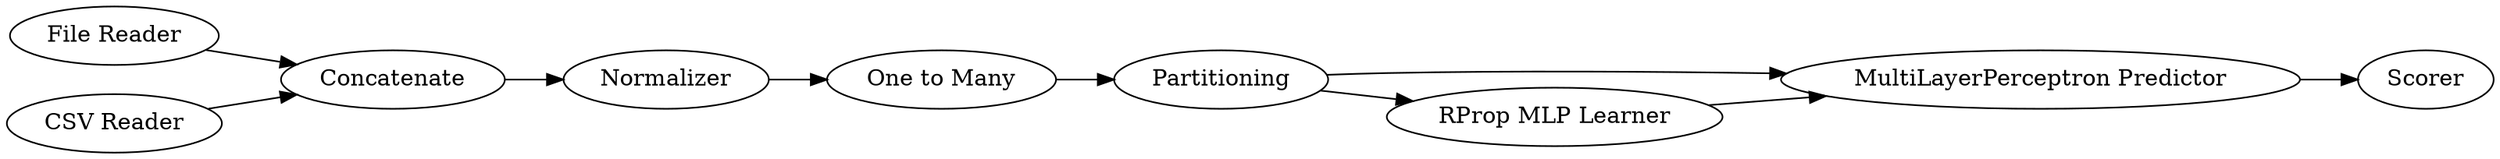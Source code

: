 digraph {
	"-789775270752279487_12" [label="File Reader"]
	"-789775270752279487_16" [label="One to Many"]
	"-789775270752279487_13" [label=Concatenate]
	"-789775270752279487_10" [label=Partitioning]
	"-789775270752279487_14" [label="MultiLayerPerceptron Predictor"]
	"-789775270752279487_11" [label="CSV Reader"]
	"-789775270752279487_15" [label="RProp MLP Learner"]
	"-789775270752279487_5" [label=Scorer]
	"-789775270752279487_6" [label=Normalizer]
	"-789775270752279487_12" -> "-789775270752279487_13"
	"-789775270752279487_10" -> "-789775270752279487_14"
	"-789775270752279487_14" -> "-789775270752279487_5"
	"-789775270752279487_15" -> "-789775270752279487_14"
	"-789775270752279487_10" -> "-789775270752279487_15"
	"-789775270752279487_11" -> "-789775270752279487_13"
	"-789775270752279487_6" -> "-789775270752279487_16"
	"-789775270752279487_16" -> "-789775270752279487_10"
	"-789775270752279487_13" -> "-789775270752279487_6"
	rankdir=LR
}
